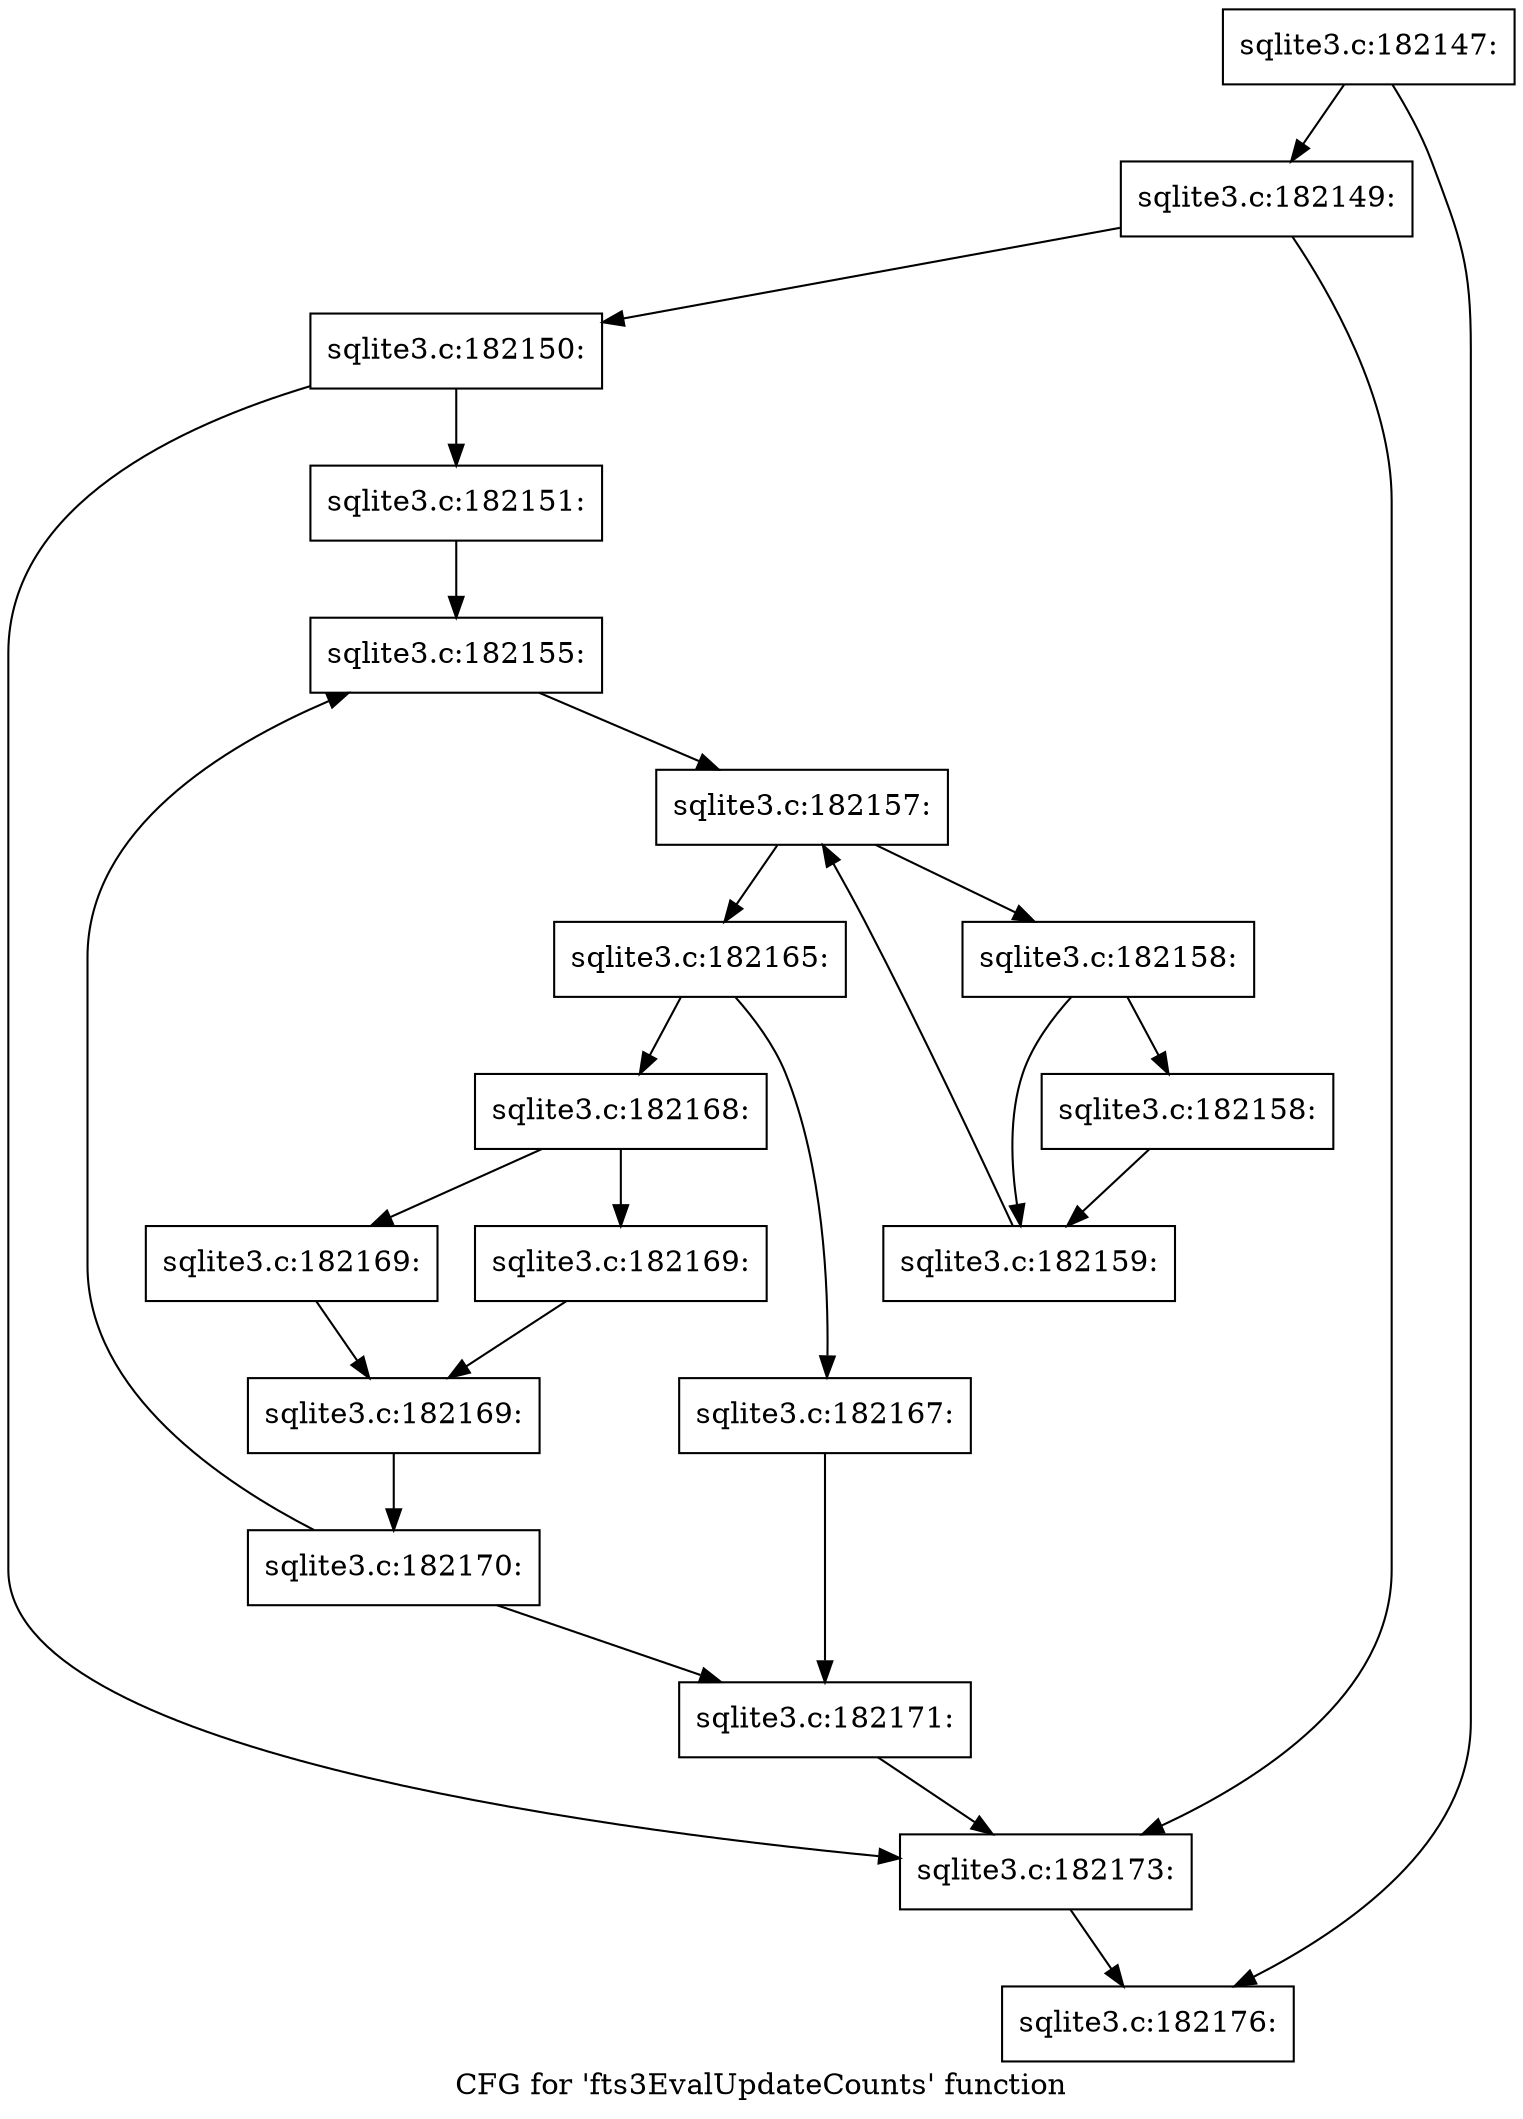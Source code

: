 digraph "CFG for 'fts3EvalUpdateCounts' function" {
	label="CFG for 'fts3EvalUpdateCounts' function";

	Node0x55c0fb3a14d0 [shape=record,label="{sqlite3.c:182147:}"];
	Node0x55c0fb3a14d0 -> Node0x55c0fb3af410;
	Node0x55c0fb3a14d0 -> Node0x55c0fb3afac0;
	Node0x55c0fb3af410 [shape=record,label="{sqlite3.c:182149:}"];
	Node0x55c0fb3af410 -> Node0x55c0fb3b0260;
	Node0x55c0fb3af410 -> Node0x55c0fb3b0210;
	Node0x55c0fb3b0260 [shape=record,label="{sqlite3.c:182150:}"];
	Node0x55c0fb3b0260 -> Node0x55c0fb3b01c0;
	Node0x55c0fb3b0260 -> Node0x55c0fb3b0210;
	Node0x55c0fb3b01c0 [shape=record,label="{sqlite3.c:182151:}"];
	Node0x55c0fb3b01c0 -> Node0x55c0fb3b1450;
	Node0x55c0fb3b1450 [shape=record,label="{sqlite3.c:182155:}"];
	Node0x55c0fb3b1450 -> Node0x55c0fb3b1d10;
	Node0x55c0fb3b1d10 [shape=record,label="{sqlite3.c:182157:}"];
	Node0x55c0fb3b1d10 -> Node0x55c0fb3b23f0;
	Node0x55c0fb3b1d10 -> Node0x55c0fb3b1e70;
	Node0x55c0fb3b23f0 [shape=record,label="{sqlite3.c:182158:}"];
	Node0x55c0fb3b23f0 -> Node0x55c0fb3b2600;
	Node0x55c0fb3b23f0 -> Node0x55c0fb3b2650;
	Node0x55c0fb3b2600 [shape=record,label="{sqlite3.c:182158:}"];
	Node0x55c0fb3b2600 -> Node0x55c0fb3b2650;
	Node0x55c0fb3b2650 [shape=record,label="{sqlite3.c:182159:}"];
	Node0x55c0fb3b2650 -> Node0x55c0fb3b1d10;
	Node0x55c0fb3b1e70 [shape=record,label="{sqlite3.c:182165:}"];
	Node0x55c0fb3b1e70 -> Node0x55c0fb3b4560;
	Node0x55c0fb3b1e70 -> Node0x55c0fb3b45b0;
	Node0x55c0fb3b4560 [shape=record,label="{sqlite3.c:182167:}"];
	Node0x55c0fb3b4560 -> Node0x55c0fb3b13b0;
	Node0x55c0fb3b45b0 [shape=record,label="{sqlite3.c:182168:}"];
	Node0x55c0fb3b45b0 -> Node0x55c0fb3b4cb0;
	Node0x55c0fb3b45b0 -> Node0x55c0fb3b4d00;
	Node0x55c0fb3b4cb0 [shape=record,label="{sqlite3.c:182169:}"];
	Node0x55c0fb3b4cb0 -> Node0x55c0fb3b4d50;
	Node0x55c0fb3b4d00 [shape=record,label="{sqlite3.c:182169:}"];
	Node0x55c0fb3b4d00 -> Node0x55c0fb3b4d50;
	Node0x55c0fb3b4d50 [shape=record,label="{sqlite3.c:182169:}"];
	Node0x55c0fb3b4d50 -> Node0x55c0fb3b1400;
	Node0x55c0fb3b1400 [shape=record,label="{sqlite3.c:182170:}"];
	Node0x55c0fb3b1400 -> Node0x55c0fb3b1450;
	Node0x55c0fb3b1400 -> Node0x55c0fb3b13b0;
	Node0x55c0fb3b13b0 [shape=record,label="{sqlite3.c:182171:}"];
	Node0x55c0fb3b13b0 -> Node0x55c0fb3b0210;
	Node0x55c0fb3b0210 [shape=record,label="{sqlite3.c:182173:}"];
	Node0x55c0fb3b0210 -> Node0x55c0fb3afac0;
	Node0x55c0fb3afac0 [shape=record,label="{sqlite3.c:182176:}"];
}

